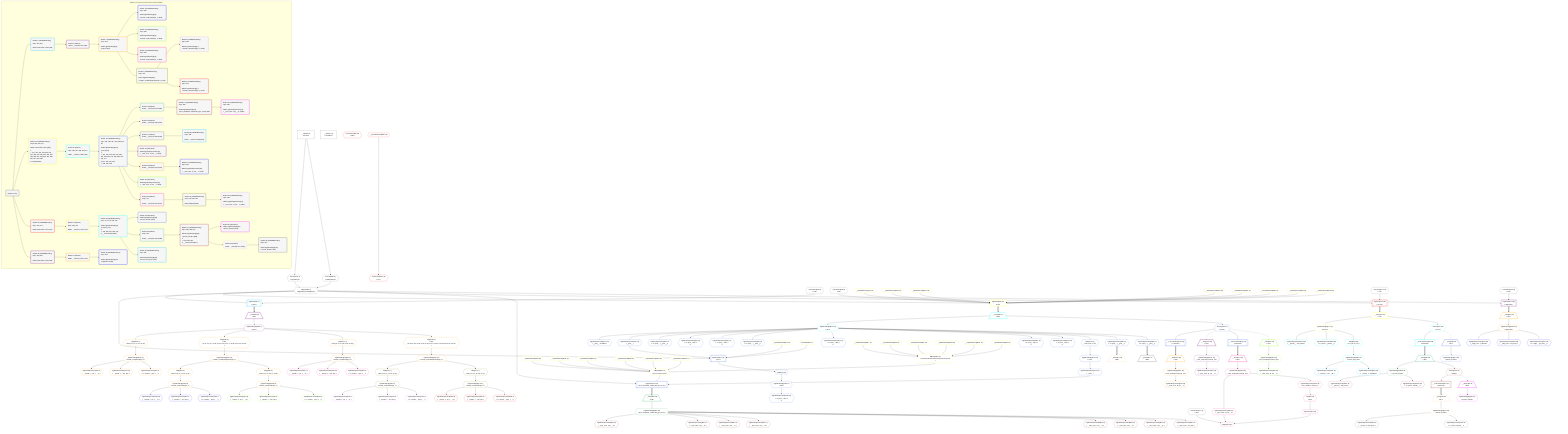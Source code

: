 %%{init: {'themeVariables': { 'fontSize': '12px'}}}%%
graph TD
    classDef path fill:#eee,stroke:#000,color:#000
    classDef plan fill:#fff,stroke-width:1px,color:#000
    classDef itemplan fill:#fff,stroke-width:2px,color:#000
    classDef unbatchedplan fill:#dff,stroke-width:1px,color:#000
    classDef sideeffectplan fill:#fcc,stroke-width:2px,color:#000
    classDef bucket fill:#f6f6f6,color:#000,stroke-width:2px,text-align:left


    %% define steps
    __Value3["__Value[3∈0]<br />ᐸcontextᐳ"]:::plan
    __Value5["__Value[5∈0]<br />ᐸrootValueᐳ"]:::plan
    Access197{{"Access[197∈0]<br />ᐸ3.pgSettingsᐳ"}}:::plan
    Access198{{"Access[198∈0]<br />ᐸ3.withPgClientᐳ"}}:::plan
    Object199{{"Object[199∈0]<br />ᐸ{pgSettings,withPgClient}ᐳ"}}:::plan
    Connection200{{"Connection[200∈0]<br />ᐸ196ᐳ"}}:::plan
    PgSelect201[["PgSelect[201∈1]<br />ᐸtypesᐳ"]]:::plan
    __Item202[/"__Item[202∈2]<br />ᐸ201ᐳ"\]:::itemplan
    PgSelectSingle203{{"PgSelectSingle[203∈2]<br />ᐸtypesᐳ"}}:::plan
    Map558{{"Map[558∈3]<br />ᐸ203:{”0”:0,”1”:1,”2”:2,”3”:3}ᐳ"}}:::plan
    PgSelectSingle210{{"PgSelectSingle[210∈3]<br />ᐸfrmcdc_compoundType_1ᐳ"}}:::plan
    PgClassExpression211{{"PgClassExpression[211∈3]<br />ᐸ__frmcdc_c...pe_1__.”a”ᐳ"}}:::plan
    PgClassExpression212{{"PgClassExpression[212∈3]<br />ᐸ__frmcdc_c....”foo_bar”ᐳ"}}:::plan
    PgClassExpression214{{"PgClassExpression[214∈3]<br />ᐸ”c”.”compo..._type_1__)ᐳ"}}:::plan
    Map568{{"Map[568∈3]<br />ᐸ203:{”0”:5,”1”:6,”2”:7,”3”:8,”4”:9,”5”:10,”6”:11,”7”:12,”8”:13,”9”:14,”10”:15}ᐳ"}}:::plan
    PgSelectSingle221{{"PgSelectSingle[221∈3]<br />ᐸfrmcdc_nestedCompoundType_1ᐳ"}}:::plan
    Map562{{"Map[562∈3]<br />ᐸ221:{”0”:0,”1”:1,”2”:2,”3”:3}ᐳ"}}:::plan
    PgSelectSingle228{{"PgSelectSingle[228∈3]<br />ᐸfrmcdc_compoundType_1ᐳ"}}:::plan
    PgClassExpression229{{"PgClassExpression[229∈4]<br />ᐸ__frmcdc_c...pe_1__.”a”ᐳ"}}:::plan
    PgClassExpression230{{"PgClassExpression[230∈4]<br />ᐸ__frmcdc_c....”foo_bar”ᐳ"}}:::plan
    PgClassExpression232{{"PgClassExpression[232∈4]<br />ᐸ”c”.”compo..._type_1__)ᐳ"}}:::plan
    Map565{{"Map[565∈3]<br />ᐸ221:{”0”:5,”1”:6,”2”:7,”3”:8}ᐳ"}}:::plan
    PgSelectSingle239{{"PgSelectSingle[239∈3]<br />ᐸfrmcdc_compoundType_1ᐳ"}}:::plan
    PgClassExpression240{{"PgClassExpression[240∈5]<br />ᐸ__frmcdc_c...pe_1__.”a”ᐳ"}}:::plan
    PgClassExpression241{{"PgClassExpression[241∈5]<br />ᐸ__frmcdc_c....”foo_bar”ᐳ"}}:::plan
    PgClassExpression243{{"PgClassExpression[243∈5]<br />ᐸ”c”.”compo..._type_1__)ᐳ"}}:::plan
    Map571{{"Map[571∈3]<br />ᐸ203:{”0”:17,”1”:18,”2”:19,”3”:20}ᐳ"}}:::plan
    PgSelectSingle250{{"PgSelectSingle[250∈3]<br />ᐸfrmcdc_compoundType_1ᐳ"}}:::plan
    PgClassExpression251{{"PgClassExpression[251∈6]<br />ᐸ__frmcdc_c...pe_1__.”a”ᐳ"}}:::plan
    PgClassExpression252{{"PgClassExpression[252∈6]<br />ᐸ__frmcdc_c....”foo_bar”ᐳ"}}:::plan
    PgClassExpression254{{"PgClassExpression[254∈6]<br />ᐸ”c”.”compo..._type_1__)ᐳ"}}:::plan
    Map579{{"Map[579∈3]<br />ᐸ203:{”0”:22,”1”:23,”2”:24,”3”:25,”4”:26,”5”:27,”6”:28,”7”:29,”8”:30,”9”:31,”10”:32}ᐳ"}}:::plan
    PgSelectSingle261{{"PgSelectSingle[261∈3]<br />ᐸfrmcdc_nestedCompoundType_1ᐳ"}}:::plan
    Map575{{"Map[575∈7]<br />ᐸ261:{”0”:0,”1”:1,”2”:2,”3”:3}ᐳ"}}:::plan
    PgSelectSingle268{{"PgSelectSingle[268∈7]<br />ᐸfrmcdc_compoundType_1ᐳ"}}:::plan
    PgClassExpression269{{"PgClassExpression[269∈8]<br />ᐸ__frmcdc_c...pe_1__.”a”ᐳ"}}:::plan
    PgClassExpression270{{"PgClassExpression[270∈8]<br />ᐸ__frmcdc_c....”foo_bar”ᐳ"}}:::plan
    PgClassExpression272{{"PgClassExpression[272∈8]<br />ᐸ”c”.”compo..._type_1__)ᐳ"}}:::plan
    Map577{{"Map[577∈7]<br />ᐸ261:{”0”:4,”1”:5,”2”:6,”3”:7}ᐳ"}}:::plan
    PgSelectSingle279{{"PgSelectSingle[279∈7]<br />ᐸfrmcdc_compoundType_1ᐳ"}}:::plan
    PgClassExpression280{{"PgClassExpression[280∈9]<br />ᐸ__frmcdc_c...pe_1__.”a”ᐳ"}}:::plan
    PgClassExpression281{{"PgClassExpression[281∈9]<br />ᐸ__frmcdc_c....”foo_bar”ᐳ"}}:::plan
    PgClassExpression283{{"PgClassExpression[283∈9]<br />ᐸ”c”.”compo..._type_1__)ᐳ"}}:::plan
    Connection308{{"Connection[308∈0]<br />ᐸ304ᐳ"}}:::plan
    __InputStaticLeaf317{{"__InputStaticLeaf[317∈10]"}}:::plan
    __InputStaticLeaf321{{"__InputStaticLeaf[321∈10]"}}:::plan
    __InputStaticLeaf322{{"__InputStaticLeaf[322∈10]"}}:::plan
    __InputStaticLeaf329{{"__InputStaticLeaf[329∈10]"}}:::plan
    __InputStaticLeaf333{{"__InputStaticLeaf[333∈10]"}}:::plan
    __InputStaticLeaf334{{"__InputStaticLeaf[334∈10]"}}:::plan
    __InputStaticLeaf349{{"__InputStaticLeaf[349∈10]"}}:::plan
    __InputStaticLeaf350{{"__InputStaticLeaf[350∈10]"}}:::plan
    PgSelect309[["PgSelect[309∈10]<br />ᐸpostᐳ"]]:::plan
    __Item310[/"__Item[310∈11]<br />ᐸ309ᐳ"\]:::itemplan
    PgSelectSingle311{{"PgSelectSingle[311∈11]<br />ᐸpostᐳ"}}:::plan
    PgClassExpression312{{"PgClassExpression[312∈12]<br />ᐸ__post__.”headline”ᐳ"}}:::plan
    PgClassExpression315{{"PgClassExpression[315∈12]<br />ᐸ__post__ᐳ"}}:::plan
    PgClassExpression316{{"PgClassExpression[316∈12]<br />ᐸ”a”.”post_...(__post__)ᐳ"}}:::plan
    PgClassExpression320{{"PgClassExpression[320∈12]<br />ᐸ”a”.”post_...lder! */<br />)ᐳ"}}:::plan
    PgClassExpression324{{"PgClassExpression[324∈12]<br />ᐸ”a”.”post_...lder! */<br />)ᐳ"}}:::plan
    PgClassExpression328{{"PgClassExpression[328∈12]<br />ᐸ”a”.”post_...(__post__)ᐳ"}}:::plan
    PgClassExpression332{{"PgClassExpression[332∈12]<br />ᐸ”a”.”post_...lder! */<br />)ᐳ"}}:::plan
    PgClassExpression336{{"PgClassExpression[336∈12]<br />ᐸ”a”.”post_...lder! */<br />)ᐳ"}}:::plan
    __InputStaticLeaf337{{"__InputStaticLeaf[337∈10]"}}:::plan
    Constant339{{"Constant[339∈10]"}}:::plan
    PgSelect341[["PgSelect[341∈12]<br />ᐸpostᐳ"]]:::plan
    First345{{"First[345∈12]"}}:::plan
    PgSelectSingle346{{"PgSelectSingle[346∈12]<br />ᐸpostᐳ"}}:::plan
    PgClassExpression348{{"PgClassExpression[348∈12]<br />ᐸ”a”.”post_...lder! */<br />)ᐳ"}}:::plan
    PgClassExpression352{{"PgClassExpression[352∈12]<br />ᐸ”a”.”post_...lder! */<br />)ᐳ"}}:::plan
    __InputStaticLeaf354{{"__InputStaticLeaf[354∈10]"}}:::plan
    __InputStaticLeaf355{{"__InputStaticLeaf[355∈10]"}}:::plan
    __InputStaticLeaf356{{"__InputStaticLeaf[356∈10]"}}:::plan
    __InputStaticLeaf358{{"__InputStaticLeaf[358∈10]"}}:::plan
    __InputStaticLeaf359{{"__InputStaticLeaf[359∈10]"}}:::plan
    __InputStaticLeaf361{{"__InputStaticLeaf[361∈10]"}}:::plan
    __InputStaticLeaf362{{"__InputStaticLeaf[362∈10]"}}:::plan
    __InputStaticLeaf363{{"__InputStaticLeaf[363∈10]"}}:::plan
    __InputStaticLeaf364{{"__InputStaticLeaf[364∈10]"}}:::plan
    __InputStaticLeaf365{{"__InputStaticLeaf[365∈10]"}}:::plan
    __InputStaticLeaf366{{"__InputStaticLeaf[366∈10]"}}:::plan
    __InputStaticLeaf367{{"__InputStaticLeaf[367∈10]"}}:::plan
    Object369{{"Object[369∈10]<br />ᐸ{seconds,minutes,hours,days,months,years}ᐳ"}}:::plan
    Object368{{"Object[368∈10]<br />ᐸ{a,b,c,e,f,g,foo_bar}ᐳ"}}:::plan
    Map573{{"Map[573∈12]<br />ᐸ311:{”0”:3,”1”:4}ᐳ"}}:::plan
    PgSelectSingle376{{"PgSelectSingle[376∈12]<br />ᐸpostᐳ"}}:::plan
    PgClassExpression377{{"PgClassExpression[377∈12]<br />ᐸ__post__ᐳ"}}:::plan
    PgSelect378[["PgSelect[378∈12]<br />ᐸpost_computed_compound_type_arrayᐳ"]]:::plan
    __Item382[/"__Item[382∈13]<br />ᐸ378ᐳ"\]:::itemplan
    PgSelectSingle383{{"PgSelectSingle[383∈13]<br />ᐸpost_computed_compound_type_arrayᐳ"}}:::plan
    PgClassExpression384{{"PgClassExpression[384∈14]<br />ᐸ__post_com...rray__.”a”ᐳ"}}:::plan
    PgClassExpression385{{"PgClassExpression[385∈14]<br />ᐸ__post_com...rray__.”b”ᐳ"}}:::plan
    PgClassExpression386{{"PgClassExpression[386∈14]<br />ᐸ__post_com...rray__.”c”ᐳ"}}:::plan
    PgClassExpression387{{"PgClassExpression[387∈14]<br />ᐸ__post_com...rray__.”d”ᐳ"}}:::plan
    PgClassExpression388{{"PgClassExpression[388∈14]<br />ᐸ__post_com...rray__.”e”ᐳ"}}:::plan
    PgClassExpression389{{"PgClassExpression[389∈14]<br />ᐸ__post_com...rray__.”f”ᐳ"}}:::plan
    PgClassExpression390{{"PgClassExpression[390∈14]<br />ᐸ__post_com...rray__.”g”ᐳ"}}:::plan
    PgClassExpression394{{"PgClassExpression[394∈14]<br />ᐸ__post_com....”foo_bar”ᐳ"}}:::plan
    PgClassExpression396{{"PgClassExpression[396∈12]<br />ᐸ”a”.”post_...(__post__)ᐳ"}}:::plan
    __Item397[/"__Item[397∈16]<br />ᐸ396ᐳ"\]:::itemplan
    PgClassExpression399{{"PgClassExpression[399∈12]<br />ᐸ”a”.”post_...(__post__)ᐳ"}}:::plan
    __Item400[/"__Item[400∈17]<br />ᐸ399ᐳ"\]:::itemplan
    Connection417{{"Connection[417∈0]<br />ᐸ413ᐳ"}}:::plan
    Access570{{"Access[570∈12]<br />ᐸ310.0ᐳ"}}:::plan
    __ListTransform419[["__ListTransform[419∈12]<br />ᐸeach:418ᐳ"]]:::plan
    __Item420[/"__Item[420∈19]<br />ᐸ570ᐳ"\]:::itemplan
    PgSelectSingle421{{"PgSelectSingle[421∈19]<br />ᐸpost_computed_interval_setᐳ"}}:::plan
    PgClassExpression422{{"PgClassExpression[422∈19]<br />ᐸ__post_com...al_set__.vᐳ"}}:::plan
    __Item423[/"__Item[423∈20]<br />ᐸ419ᐳ"\]:::itemplan
    PgSelectSingle424{{"PgSelectSingle[424∈20]<br />ᐸpost_computed_interval_setᐳ"}}:::plan
    PgClassExpression425{{"PgClassExpression[425∈20]<br />ᐸ__post_com...al_set__.vᐳ"}}:::plan
    __ListTransform433[["__ListTransform[433∈12]<br />ᐸeach:432ᐳ"]]:::plan
    __Item434[/"__Item[434∈22]<br />ᐸ570ᐳ"\]:::itemplan
    PgSelectSingle435{{"PgSelectSingle[435∈22]<br />ᐸpost_computed_interval_setᐳ"}}:::plan
    PgClassExpression436{{"PgClassExpression[436∈22]<br />ᐸ__post_com...al_set__.vᐳ"}}:::plan
    __Item437[/"__Item[437∈23]<br />ᐸ433ᐳ"\]:::itemplan
    PgSelectSingle438{{"PgSelectSingle[438∈23]<br />ᐸpost_computed_interval_setᐳ"}}:::plan
    PgClassExpression439{{"PgClassExpression[439∈23]<br />ᐸ__post_com...al_set__.vᐳ"}}:::plan
    PgClassExpression442{{"PgClassExpression[442∈23]<br />ᐸrow_number...tion by 1)ᐳ"}}:::plan
    List443{{"List[443∈23]<br />ᐸ442ᐳ"}}:::plan
    PgCursor441{{"PgCursor[441∈23]"}}:::plan
    Edge440{{"Edge[440∈23]"}}:::plan
    Connection474{{"Connection[474∈0]<br />ᐸ470ᐳ"}}:::plan
    PgSelect475[["PgSelect[475∈26]<br />ᐸpersonᐳ"]]:::plan
    __Item476[/"__Item[476∈27]<br />ᐸ475ᐳ"\]:::itemplan
    PgSelectSingle477{{"PgSelectSingle[477∈27]<br />ᐸpersonᐳ"}}:::plan
    PgClassExpression478{{"PgClassExpression[478∈28]<br />ᐸ__person__...full_name”ᐳ"}}:::plan
    PgClassExpression480{{"PgClassExpression[480∈28]<br />ᐸ”c”.”perso..._person__)ᐳ"}}:::plan
    Connection493{{"Connection[493∈26]<br />ᐸ489ᐳ"}}:::plan
    Access567{{"Access[567∈28]<br />ᐸ476.2ᐳ"}}:::plan
    __ListTransform495[["__ListTransform[495∈28]<br />ᐸeach:494ᐳ"]]:::plan
    __Item496[/"__Item[496∈29]<br />ᐸ567ᐳ"\]:::itemplan
    PgSelectSingle497{{"PgSelectSingle[497∈29]<br />ᐸperson_friendsᐳ"}}:::plan
    __Item498[/"__Item[498∈30]<br />ᐸ495ᐳ"\]:::itemplan
    PgSelectSingle499{{"PgSelectSingle[499∈30]<br />ᐸperson_friendsᐳ"}}:::plan
    PgClassExpression500{{"PgClassExpression[500∈31]<br />ᐸ__person_f...full_name”ᐳ"}}:::plan
    PgClassExpression502{{"PgClassExpression[502∈31]<br />ᐸ”c”.”perso...friends__)ᐳ"}}:::plan
    __InputStaticLeaf503{{"__InputStaticLeaf[503∈26]"}}:::plan
    Connection515{{"Connection[515∈26]<br />ᐸ511ᐳ"}}:::plan
    Access564{{"Access[564∈31]<br />ᐸ498.0ᐳ"}}:::plan
    __ListTransform517[["__ListTransform[517∈31]<br />ᐸeach:516ᐳ"]]:::plan
    __Item518[/"__Item[518∈32]<br />ᐸ564ᐳ"\]:::itemplan
    PgSelectSingle519{{"PgSelectSingle[519∈32]<br />ᐸperson_friendsᐳ"}}:::plan
    __Item520[/"__Item[520∈33]<br />ᐸ517ᐳ"\]:::itemplan
    PgSelectSingle521{{"PgSelectSingle[521∈33]<br />ᐸperson_friendsᐳ"}}:::plan
    PgClassExpression522{{"PgClassExpression[522∈34]<br />ᐸ__person_f...full_name”ᐳ"}}:::plan
    PgClassExpression524{{"PgClassExpression[524∈34]<br />ᐸ”c”.”perso...friends__)ᐳ"}}:::plan
    Map560{{"Map[560∈28]<br />ᐸ477:{”0”:0,”1”:1}ᐳ"}}:::plan
    PgSelectSingle531{{"PgSelectSingle[531∈28]<br />ᐸperson_first_postᐳ"}}:::plan
    PgClassExpression532{{"PgClassExpression[532∈35]<br />ᐸ__person_f...ost__.”id”ᐳ"}}:::plan
    PgClassExpression533{{"PgClassExpression[533∈35]<br />ᐸ__person_f...”headline”ᐳ"}}:::plan
    Connection550{{"Connection[550∈0]<br />ᐸ546ᐳ"}}:::plan
    PgSelect551[["PgSelect[551∈36]<br />ᐸedgeCaseᐳ"]]:::plan
    __Item552[/"__Item[552∈37]<br />ᐸ551ᐳ"\]:::itemplan
    PgSelectSingle553{{"PgSelectSingle[553∈37]<br />ᐸedgeCaseᐳ"}}:::plan
    PgClassExpression554{{"PgClassExpression[554∈38]<br />ᐸ__edge_cas...s_default”ᐳ"}}:::plan
    PgClassExpression555{{"PgClassExpression[555∈38]<br />ᐸ__edge_cas...cast_easy”ᐳ"}}:::plan
    PgClassExpression557{{"PgClassExpression[557∈38]<br />ᐸ”c”.”edge_...ge_case__)ᐳ"}}:::plan

    %% plan dependencies
    __Value3 --> Access197
    __Value3 --> Access198
    Access197 & Access198 --> Object199
    Object199 & Connection200 --> PgSelect201
    PgSelect201 ==> __Item202
    __Item202 --> PgSelectSingle203
    PgSelectSingle203 --> Map558
    Map558 --> PgSelectSingle210
    PgSelectSingle210 --> PgClassExpression211
    PgSelectSingle210 --> PgClassExpression212
    PgSelectSingle210 --> PgClassExpression214
    PgSelectSingle203 --> Map568
    Map568 --> PgSelectSingle221
    PgSelectSingle221 --> Map562
    Map562 --> PgSelectSingle228
    PgSelectSingle228 --> PgClassExpression229
    PgSelectSingle228 --> PgClassExpression230
    PgSelectSingle228 --> PgClassExpression232
    PgSelectSingle221 --> Map565
    Map565 --> PgSelectSingle239
    PgSelectSingle239 --> PgClassExpression240
    PgSelectSingle239 --> PgClassExpression241
    PgSelectSingle239 --> PgClassExpression243
    PgSelectSingle203 --> Map571
    Map571 --> PgSelectSingle250
    PgSelectSingle250 --> PgClassExpression251
    PgSelectSingle250 --> PgClassExpression252
    PgSelectSingle250 --> PgClassExpression254
    PgSelectSingle203 --> Map579
    Map579 --> PgSelectSingle261
    PgSelectSingle261 --> Map575
    Map575 --> PgSelectSingle268
    PgSelectSingle268 --> PgClassExpression269
    PgSelectSingle268 --> PgClassExpression270
    PgSelectSingle268 --> PgClassExpression272
    PgSelectSingle261 --> Map577
    Map577 --> PgSelectSingle279
    PgSelectSingle279 --> PgClassExpression280
    PgSelectSingle279 --> PgClassExpression281
    PgSelectSingle279 --> PgClassExpression283
    Object199 & Connection308 & __InputStaticLeaf317 & __InputStaticLeaf321 & __InputStaticLeaf322 & __InputStaticLeaf329 & __InputStaticLeaf333 & __InputStaticLeaf334 & __InputStaticLeaf349 & __InputStaticLeaf350 --> PgSelect309
    PgSelect309 ==> __Item310
    __Item310 --> PgSelectSingle311
    PgSelectSingle311 --> PgClassExpression312
    PgSelectSingle311 --> PgClassExpression315
    PgSelectSingle311 --> PgClassExpression316
    PgSelectSingle311 --> PgClassExpression320
    PgSelectSingle311 --> PgClassExpression324
    PgSelectSingle311 --> PgClassExpression328
    PgSelectSingle311 --> PgClassExpression332
    PgSelectSingle311 --> PgClassExpression336
    Object199 & PgClassExpression315 & __InputStaticLeaf337 & Constant339 --> PgSelect341
    PgSelect341 --> First345
    First345 --> PgSelectSingle346
    PgSelectSingle346 --> PgClassExpression348
    PgSelectSingle311 --> PgClassExpression352
    __InputStaticLeaf361 & __InputStaticLeaf362 & __InputStaticLeaf363 & __InputStaticLeaf364 & __InputStaticLeaf365 & __InputStaticLeaf366 --> Object369
    __InputStaticLeaf354 & __InputStaticLeaf355 & __InputStaticLeaf356 & __InputStaticLeaf358 & __InputStaticLeaf359 & Object369 & __InputStaticLeaf367 --> Object368
    PgSelectSingle311 --> Map573
    Map573 --> PgSelectSingle376
    PgSelectSingle376 --> PgClassExpression377
    Object199 & PgClassExpression377 & Object368 --> PgSelect378
    PgSelect378 ==> __Item382
    __Item382 --> PgSelectSingle383
    PgSelectSingle383 --> PgClassExpression384
    PgSelectSingle383 --> PgClassExpression385
    PgSelectSingle383 --> PgClassExpression386
    PgSelectSingle383 --> PgClassExpression387
    PgSelectSingle383 --> PgClassExpression388
    PgSelectSingle383 --> PgClassExpression389
    PgSelectSingle383 --> PgClassExpression390
    PgSelectSingle383 --> PgClassExpression394
    PgSelectSingle311 --> PgClassExpression396
    PgClassExpression396 ==> __Item397
    PgSelectSingle311 --> PgClassExpression399
    PgClassExpression399 ==> __Item400
    __Item310 --> Access570
    Access570 --> __ListTransform419
    Access570 -.-> __Item420
    __Item420 --> PgSelectSingle421
    PgSelectSingle421 --> PgClassExpression422
    __ListTransform419 ==> __Item423
    __Item423 --> PgSelectSingle424
    PgSelectSingle424 --> PgClassExpression425
    Access570 --> __ListTransform433
    Access570 -.-> __Item434
    __Item434 --> PgSelectSingle435
    PgSelectSingle435 --> PgClassExpression436
    __ListTransform433 ==> __Item437
    __Item437 --> PgSelectSingle438
    PgSelectSingle438 --> PgClassExpression439
    PgSelectSingle438 --> PgClassExpression442
    PgClassExpression442 --> List443
    List443 --> PgCursor441
    PgClassExpression439 & PgCursor441 & Connection417 --> Edge440
    Object199 & Connection474 --> PgSelect475
    PgSelect475 ==> __Item476
    __Item476 --> PgSelectSingle477
    PgSelectSingle477 --> PgClassExpression478
    PgSelectSingle477 --> PgClassExpression480
    __Item476 --> Access567
    Access567 --> __ListTransform495
    Access567 -.-> __Item496
    __Item496 --> PgSelectSingle497
    __ListTransform495 ==> __Item498
    __Item498 --> PgSelectSingle499
    PgSelectSingle499 --> PgClassExpression500
    PgSelectSingle499 --> PgClassExpression502
    __InputStaticLeaf503 --> Connection515
    __Item498 --> Access564
    Access564 --> __ListTransform517
    Access564 -.-> __Item518
    __Item518 --> PgSelectSingle519
    __ListTransform517 ==> __Item520
    __Item520 --> PgSelectSingle521
    PgSelectSingle521 --> PgClassExpression522
    PgSelectSingle521 --> PgClassExpression524
    PgSelectSingle477 --> Map560
    Map560 --> PgSelectSingle531
    PgSelectSingle531 --> PgClassExpression532
    PgSelectSingle531 --> PgClassExpression533
    Object199 & Connection550 --> PgSelect551
    PgSelect551 ==> __Item552
    __Item552 --> PgSelectSingle553
    PgSelectSingle553 --> PgClassExpression554
    PgSelectSingle553 --> PgClassExpression555
    PgSelectSingle553 --> PgClassExpression557

    subgraph "Buckets for queries/v4/procedure-computed-fields"
    Bucket0("Bucket 0 (root)"):::bucket
    classDef bucket0 stroke:#696969
    class Bucket0,__Value3,__Value5,Access197,Access198,Object199,Connection200,Connection308,Connection417,Connection474,Connection550 bucket0
    Bucket1("Bucket 1 (nullableBoundary)<br />Deps: 199, 200<br /><br />ROOT Connectionᐸ196ᐳ[200]"):::bucket
    classDef bucket1 stroke:#00bfff
    class Bucket1,PgSelect201 bucket1
    Bucket2("Bucket 2 (listItem)<br />ROOT __Item{2}ᐸ201ᐳ[202]"):::bucket
    classDef bucket2 stroke:#7f007f
    class Bucket2,__Item202,PgSelectSingle203 bucket2
    Bucket3("Bucket 3 (nullableBoundary)<br />Deps: 203<br /><br />ROOT PgSelectSingle{2}ᐸtypesᐳ[203]"):::bucket
    classDef bucket3 stroke:#ffa500
    class Bucket3,PgSelectSingle210,PgClassExpression211,PgClassExpression212,PgClassExpression214,PgSelectSingle221,PgSelectSingle228,PgSelectSingle239,PgSelectSingle250,PgSelectSingle261,Map558,Map562,Map565,Map568,Map571,Map579 bucket3
    Bucket4("Bucket 4 (nullableBoundary)<br />Deps: 228<br /><br />ROOT PgSelectSingle{3}ᐸfrmcdc_compoundType_1ᐳ[228]"):::bucket
    classDef bucket4 stroke:#0000ff
    class Bucket4,PgClassExpression229,PgClassExpression230,PgClassExpression232 bucket4
    Bucket5("Bucket 5 (nullableBoundary)<br />Deps: 239<br /><br />ROOT PgSelectSingle{3}ᐸfrmcdc_compoundType_1ᐳ[239]"):::bucket
    classDef bucket5 stroke:#7fff00
    class Bucket5,PgClassExpression240,PgClassExpression241,PgClassExpression243 bucket5
    Bucket6("Bucket 6 (nullableBoundary)<br />Deps: 250<br /><br />ROOT PgSelectSingle{3}ᐸfrmcdc_compoundType_1ᐳ[250]"):::bucket
    classDef bucket6 stroke:#ff1493
    class Bucket6,PgClassExpression251,PgClassExpression252,PgClassExpression254 bucket6
    Bucket7("Bucket 7 (nullableBoundary)<br />Deps: 261<br /><br />ROOT PgSelectSingle{3}ᐸfrmcdc_nestedCompoundType_1ᐳ[261]"):::bucket
    classDef bucket7 stroke:#808000
    class Bucket7,PgSelectSingle268,PgSelectSingle279,Map575,Map577 bucket7
    Bucket8("Bucket 8 (nullableBoundary)<br />Deps: 268<br /><br />ROOT PgSelectSingle{7}ᐸfrmcdc_compoundType_1ᐳ[268]"):::bucket
    classDef bucket8 stroke:#dda0dd
    class Bucket8,PgClassExpression269,PgClassExpression270,PgClassExpression272 bucket8
    Bucket9("Bucket 9 (nullableBoundary)<br />Deps: 279<br /><br />ROOT PgSelectSingle{7}ᐸfrmcdc_compoundType_1ᐳ[279]"):::bucket
    classDef bucket9 stroke:#ff0000
    class Bucket9,PgClassExpression280,PgClassExpression281,PgClassExpression283 bucket9
    Bucket10("Bucket 10 (nullableBoundary)<br />Deps: 199, 308, 417<br /><br />ROOT Connectionᐸ304ᐳ[308]<br />1: <br />ᐳ: 317, 321, 322, 329, 333, 334, 337, 339, 349, 350, 354, 355, 356, 358, 359, 361, 362, 363, 364, 365, 366, 367, 369, 368<br />2: PgSelect[309]"):::bucket
    classDef bucket10 stroke:#ffff00
    class Bucket10,PgSelect309,__InputStaticLeaf317,__InputStaticLeaf321,__InputStaticLeaf322,__InputStaticLeaf329,__InputStaticLeaf333,__InputStaticLeaf334,__InputStaticLeaf337,Constant339,__InputStaticLeaf349,__InputStaticLeaf350,__InputStaticLeaf354,__InputStaticLeaf355,__InputStaticLeaf356,__InputStaticLeaf358,__InputStaticLeaf359,__InputStaticLeaf361,__InputStaticLeaf362,__InputStaticLeaf363,__InputStaticLeaf364,__InputStaticLeaf365,__InputStaticLeaf366,__InputStaticLeaf367,Object368,Object369 bucket10
    Bucket11("Bucket 11 (listItem)<br />Deps: 199, 337, 339, 368, 417<br /><br />ROOT __Item{11}ᐸ309ᐳ[310]"):::bucket
    classDef bucket11 stroke:#00ffff
    class Bucket11,__Item310,PgSelectSingle311 bucket11
    Bucket12("Bucket 12 (nullableBoundary)<br />Deps: 311, 199, 337, 339, 368, 310, 417<br /><br />ROOT PgSelectSingle{11}ᐸpostᐳ[311]<br />1: <br />ᐳ: 312, 315, 316, 320, 324, 328, 332, 336, 352, 573, 396, 399, 570, 376, 377<br />2: 341, 378, 419, 433<br />ᐳ: 345, 346, 348"):::bucket
    classDef bucket12 stroke:#4169e1
    class Bucket12,PgClassExpression312,PgClassExpression315,PgClassExpression316,PgClassExpression320,PgClassExpression324,PgClassExpression328,PgClassExpression332,PgClassExpression336,PgSelect341,First345,PgSelectSingle346,PgClassExpression348,PgClassExpression352,PgSelectSingle376,PgClassExpression377,PgSelect378,PgClassExpression396,PgClassExpression399,__ListTransform419,__ListTransform433,Access570,Map573 bucket12
    Bucket13("Bucket 13 (listItem)<br />ROOT __Item{13}ᐸ378ᐳ[382]"):::bucket
    classDef bucket13 stroke:#3cb371
    class Bucket13,__Item382,PgSelectSingle383 bucket13
    Bucket14("Bucket 14 (nullableBoundary)<br />Deps: 383<br /><br />ROOT PgSelectSingle{13}ᐸpost_computed_compound_type_arrayᐳ[383]"):::bucket
    classDef bucket14 stroke:#a52a2a
    class Bucket14,PgClassExpression384,PgClassExpression385,PgClassExpression386,PgClassExpression387,PgClassExpression388,PgClassExpression389,PgClassExpression390,PgClassExpression394 bucket14
    Bucket15("Bucket 15 (nullableBoundary)<br />Deps: 390<br /><br />ROOT PgClassExpression{14}ᐸ__post_com...rray__.”g”ᐳ[390]"):::bucket
    classDef bucket15 stroke:#ff00ff
    class Bucket15 bucket15
    Bucket16("Bucket 16 (listItem)<br />ROOT __Item{16}ᐸ396ᐳ[397]"):::bucket
    classDef bucket16 stroke:#f5deb3
    class Bucket16,__Item397 bucket16
    Bucket17("Bucket 17 (listItem)<br />ROOT __Item{17}ᐸ399ᐳ[400]"):::bucket
    classDef bucket17 stroke:#696969
    class Bucket17,__Item400 bucket17
    Bucket18("Bucket 18 (nullableBoundary)<br />Deps: 400<br /><br />ROOT __Item{17}ᐸ399ᐳ[400]"):::bucket
    classDef bucket18 stroke:#00bfff
    class Bucket18 bucket18
    Bucket19("Bucket 19 (subroutine)<br />ROOT PgClassExpression{19}ᐸ__post_com...al_set__.vᐳ[422]"):::bucket
    classDef bucket19 stroke:#7f007f
    class Bucket19,__Item420,PgSelectSingle421,PgClassExpression422 bucket19
    Bucket20("Bucket 20 (listItem)<br />ROOT __Item{20}ᐸ419ᐳ[423]"):::bucket
    classDef bucket20 stroke:#ffa500
    class Bucket20,__Item423,PgSelectSingle424,PgClassExpression425 bucket20
    Bucket21("Bucket 21 (nullableBoundary)<br />Deps: 425<br /><br />ROOT PgClassExpression{20}ᐸ__post_com...al_set__.vᐳ[425]"):::bucket
    classDef bucket21 stroke:#0000ff
    class Bucket21 bucket21
    Bucket22("Bucket 22 (subroutine)<br />ROOT PgClassExpression{22}ᐸ__post_com...al_set__.vᐳ[436]"):::bucket
    classDef bucket22 stroke:#7fff00
    class Bucket22,__Item434,PgSelectSingle435,PgClassExpression436 bucket22
    Bucket23("Bucket 23 (listItem)<br />Deps: 417<br /><br />ROOT __Item{23}ᐸ433ᐳ[437]"):::bucket
    classDef bucket23 stroke:#ff1493
    class Bucket23,__Item437,PgSelectSingle438,PgClassExpression439,Edge440,PgCursor441,PgClassExpression442,List443 bucket23
    Bucket24("Bucket 24 (nullableBoundary)<br />Deps: 440, 439, 441<br /><br />ROOT Edge{23}[440]"):::bucket
    classDef bucket24 stroke:#808000
    class Bucket24 bucket24
    Bucket25("Bucket 25 (nullableBoundary)<br />Deps: 439<br /><br />ROOT PgClassExpression{23}ᐸ__post_com...al_set__.vᐳ[439]"):::bucket
    classDef bucket25 stroke:#dda0dd
    class Bucket25 bucket25
    Bucket26("Bucket 26 (nullableBoundary)<br />Deps: 199, 474<br /><br />ROOT Connectionᐸ470ᐳ[474]"):::bucket
    classDef bucket26 stroke:#ff0000
    class Bucket26,PgSelect475,Connection493,__InputStaticLeaf503,Connection515 bucket26
    Bucket27("Bucket 27 (listItem)<br />Deps: 493, 515<br /><br />ROOT __Item{27}ᐸ475ᐳ[476]"):::bucket
    classDef bucket27 stroke:#ffff00
    class Bucket27,__Item476,PgSelectSingle477 bucket27
    Bucket28("Bucket 28 (nullableBoundary)<br />Deps: 477, 476, 493, 515<br /><br />ROOT PgSelectSingle{27}ᐸpersonᐳ[477]<br />1: <br />ᐳ: 478, 480, 567, 560, 531<br />2: __ListTransform[495]"):::bucket
    classDef bucket28 stroke:#00ffff
    class Bucket28,PgClassExpression478,PgClassExpression480,__ListTransform495,PgSelectSingle531,Map560,Access567 bucket28
    Bucket29("Bucket 29 (subroutine)<br />ROOT PgSelectSingle{29}ᐸperson_friendsᐳ[497]"):::bucket
    classDef bucket29 stroke:#4169e1
    class Bucket29,__Item496,PgSelectSingle497 bucket29
    Bucket30("Bucket 30 (listItem)<br />Deps: 515<br /><br />ROOT __Item{30}ᐸ495ᐳ[498]"):::bucket
    classDef bucket30 stroke:#3cb371
    class Bucket30,__Item498,PgSelectSingle499 bucket30
    Bucket31("Bucket 31 (nullableBoundary)<br />Deps: 499, 498, 515<br /><br />ROOT PgSelectSingle{30}ᐸperson_friendsᐳ[499]<br />1: <br />ᐳ: 500, 502, 564<br />2: __ListTransform[517]"):::bucket
    classDef bucket31 stroke:#a52a2a
    class Bucket31,PgClassExpression500,PgClassExpression502,__ListTransform517,Access564 bucket31
    Bucket32("Bucket 32 (subroutine)<br />ROOT PgSelectSingle{32}ᐸperson_friendsᐳ[519]"):::bucket
    classDef bucket32 stroke:#ff00ff
    class Bucket32,__Item518,PgSelectSingle519 bucket32
    Bucket33("Bucket 33 (listItem)<br />ROOT __Item{33}ᐸ517ᐳ[520]"):::bucket
    classDef bucket33 stroke:#f5deb3
    class Bucket33,__Item520,PgSelectSingle521 bucket33
    Bucket34("Bucket 34 (nullableBoundary)<br />Deps: 521<br /><br />ROOT PgSelectSingle{33}ᐸperson_friendsᐳ[521]"):::bucket
    classDef bucket34 stroke:#696969
    class Bucket34,PgClassExpression522,PgClassExpression524 bucket34
    Bucket35("Bucket 35 (nullableBoundary)<br />Deps: 531<br /><br />ROOT PgSelectSingle{28}ᐸperson_first_postᐳ[531]"):::bucket
    classDef bucket35 stroke:#00bfff
    class Bucket35,PgClassExpression532,PgClassExpression533 bucket35
    Bucket36("Bucket 36 (nullableBoundary)<br />Deps: 199, 550<br /><br />ROOT Connectionᐸ546ᐳ[550]"):::bucket
    classDef bucket36 stroke:#7f007f
    class Bucket36,PgSelect551 bucket36
    Bucket37("Bucket 37 (listItem)<br />ROOT __Item{37}ᐸ551ᐳ[552]"):::bucket
    classDef bucket37 stroke:#ffa500
    class Bucket37,__Item552,PgSelectSingle553 bucket37
    Bucket38("Bucket 38 (nullableBoundary)<br />Deps: 553<br /><br />ROOT PgSelectSingle{37}ᐸedgeCaseᐳ[553]"):::bucket
    classDef bucket38 stroke:#0000ff
    class Bucket38,PgClassExpression554,PgClassExpression555,PgClassExpression557 bucket38
    Bucket0 --> Bucket1 & Bucket10 & Bucket26 & Bucket36
    Bucket1 --> Bucket2
    Bucket2 --> Bucket3
    Bucket3 --> Bucket4 & Bucket5 & Bucket6 & Bucket7
    Bucket7 --> Bucket8 & Bucket9
    Bucket10 --> Bucket11
    Bucket11 --> Bucket12
    Bucket12 --> Bucket13 & Bucket16 & Bucket17 & Bucket19 & Bucket20 & Bucket22 & Bucket23
    Bucket13 --> Bucket14
    Bucket14 --> Bucket15
    Bucket17 --> Bucket18
    Bucket20 --> Bucket21
    Bucket23 --> Bucket24
    Bucket24 --> Bucket25
    Bucket26 --> Bucket27
    Bucket27 --> Bucket28
    Bucket28 --> Bucket29 & Bucket30 & Bucket35
    Bucket30 --> Bucket31
    Bucket31 --> Bucket32 & Bucket33
    Bucket33 --> Bucket34
    Bucket36 --> Bucket37
    Bucket37 --> Bucket38
    end